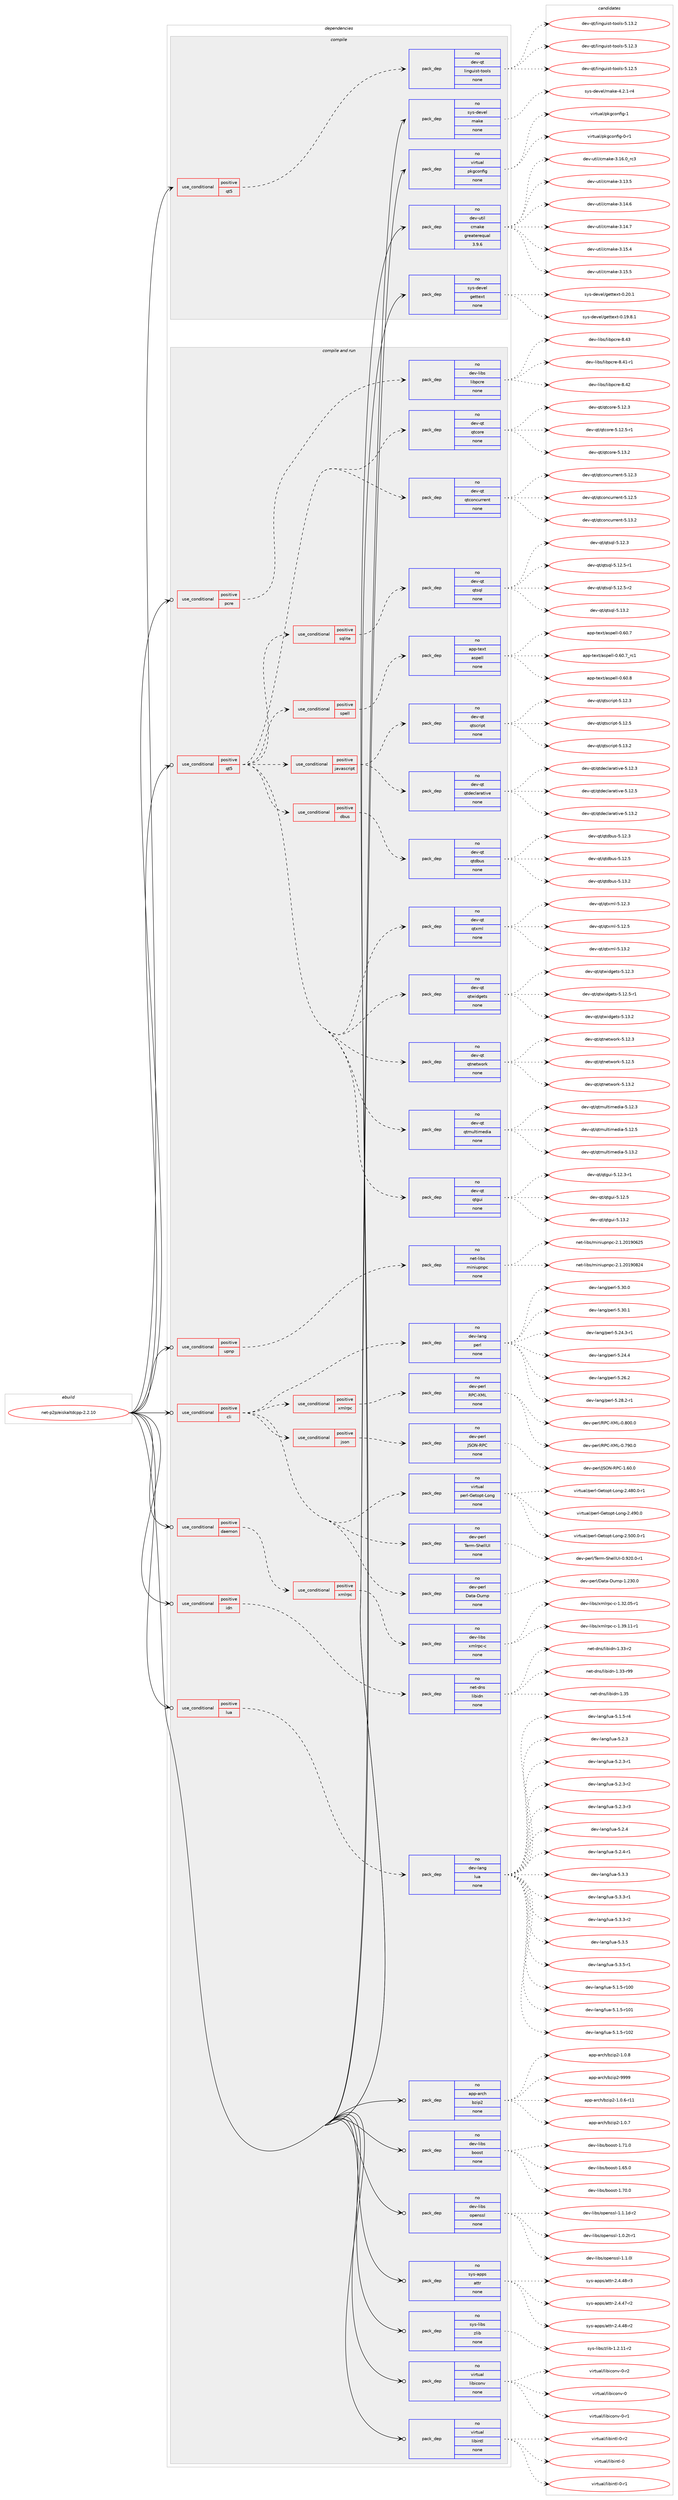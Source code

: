 digraph prolog {

# *************
# Graph options
# *************

newrank=true;
concentrate=true;
compound=true;
graph [rankdir=LR,fontname=Helvetica,fontsize=10,ranksep=1.5];#, ranksep=2.5, nodesep=0.2];
edge  [arrowhead=vee];
node  [fontname=Helvetica,fontsize=10];

# **********
# The ebuild
# **********

subgraph cluster_leftcol {
color=gray;
rank=same;
label=<<i>ebuild</i>>;
id [label="net-p2p/eiskaltdcpp-2.2.10", color=red, width=4, href="../net-p2p/eiskaltdcpp-2.2.10.svg"];
}

# ****************
# The dependencies
# ****************

subgraph cluster_midcol {
color=gray;
label=<<i>dependencies</i>>;
subgraph cluster_compile {
fillcolor="#eeeeee";
style=filled;
label=<<i>compile</i>>;
subgraph cond204737 {
dependency839970 [label=<<TABLE BORDER="0" CELLBORDER="1" CELLSPACING="0" CELLPADDING="4"><TR><TD ROWSPAN="3" CELLPADDING="10">use_conditional</TD></TR><TR><TD>positive</TD></TR><TR><TD>qt5</TD></TR></TABLE>>, shape=none, color=red];
subgraph pack620411 {
dependency839971 [label=<<TABLE BORDER="0" CELLBORDER="1" CELLSPACING="0" CELLPADDING="4" WIDTH="220"><TR><TD ROWSPAN="6" CELLPADDING="30">pack_dep</TD></TR><TR><TD WIDTH="110">no</TD></TR><TR><TD>dev-qt</TD></TR><TR><TD>linguist-tools</TD></TR><TR><TD>none</TD></TR><TR><TD></TD></TR></TABLE>>, shape=none, color=blue];
}
dependency839970:e -> dependency839971:w [weight=20,style="dashed",arrowhead="vee"];
}
id:e -> dependency839970:w [weight=20,style="solid",arrowhead="vee"];
subgraph pack620412 {
dependency839972 [label=<<TABLE BORDER="0" CELLBORDER="1" CELLSPACING="0" CELLPADDING="4" WIDTH="220"><TR><TD ROWSPAN="6" CELLPADDING="30">pack_dep</TD></TR><TR><TD WIDTH="110">no</TD></TR><TR><TD>dev-util</TD></TR><TR><TD>cmake</TD></TR><TR><TD>greaterequal</TD></TR><TR><TD>3.9.6</TD></TR></TABLE>>, shape=none, color=blue];
}
id:e -> dependency839972:w [weight=20,style="solid",arrowhead="vee"];
subgraph pack620413 {
dependency839973 [label=<<TABLE BORDER="0" CELLBORDER="1" CELLSPACING="0" CELLPADDING="4" WIDTH="220"><TR><TD ROWSPAN="6" CELLPADDING="30">pack_dep</TD></TR><TR><TD WIDTH="110">no</TD></TR><TR><TD>sys-devel</TD></TR><TR><TD>gettext</TD></TR><TR><TD>none</TD></TR><TR><TD></TD></TR></TABLE>>, shape=none, color=blue];
}
id:e -> dependency839973:w [weight=20,style="solid",arrowhead="vee"];
subgraph pack620414 {
dependency839974 [label=<<TABLE BORDER="0" CELLBORDER="1" CELLSPACING="0" CELLPADDING="4" WIDTH="220"><TR><TD ROWSPAN="6" CELLPADDING="30">pack_dep</TD></TR><TR><TD WIDTH="110">no</TD></TR><TR><TD>sys-devel</TD></TR><TR><TD>make</TD></TR><TR><TD>none</TD></TR><TR><TD></TD></TR></TABLE>>, shape=none, color=blue];
}
id:e -> dependency839974:w [weight=20,style="solid",arrowhead="vee"];
subgraph pack620415 {
dependency839975 [label=<<TABLE BORDER="0" CELLBORDER="1" CELLSPACING="0" CELLPADDING="4" WIDTH="220"><TR><TD ROWSPAN="6" CELLPADDING="30">pack_dep</TD></TR><TR><TD WIDTH="110">no</TD></TR><TR><TD>virtual</TD></TR><TR><TD>pkgconfig</TD></TR><TR><TD>none</TD></TR><TR><TD></TD></TR></TABLE>>, shape=none, color=blue];
}
id:e -> dependency839975:w [weight=20,style="solid",arrowhead="vee"];
}
subgraph cluster_compileandrun {
fillcolor="#eeeeee";
style=filled;
label=<<i>compile and run</i>>;
subgraph cond204738 {
dependency839976 [label=<<TABLE BORDER="0" CELLBORDER="1" CELLSPACING="0" CELLPADDING="4"><TR><TD ROWSPAN="3" CELLPADDING="10">use_conditional</TD></TR><TR><TD>positive</TD></TR><TR><TD>cli</TD></TR></TABLE>>, shape=none, color=red];
subgraph pack620416 {
dependency839977 [label=<<TABLE BORDER="0" CELLBORDER="1" CELLSPACING="0" CELLPADDING="4" WIDTH="220"><TR><TD ROWSPAN="6" CELLPADDING="30">pack_dep</TD></TR><TR><TD WIDTH="110">no</TD></TR><TR><TD>dev-lang</TD></TR><TR><TD>perl</TD></TR><TR><TD>none</TD></TR><TR><TD></TD></TR></TABLE>>, shape=none, color=blue];
}
dependency839976:e -> dependency839977:w [weight=20,style="dashed",arrowhead="vee"];
subgraph pack620417 {
dependency839978 [label=<<TABLE BORDER="0" CELLBORDER="1" CELLSPACING="0" CELLPADDING="4" WIDTH="220"><TR><TD ROWSPAN="6" CELLPADDING="30">pack_dep</TD></TR><TR><TD WIDTH="110">no</TD></TR><TR><TD>dev-perl</TD></TR><TR><TD>Data-Dump</TD></TR><TR><TD>none</TD></TR><TR><TD></TD></TR></TABLE>>, shape=none, color=blue];
}
dependency839976:e -> dependency839978:w [weight=20,style="dashed",arrowhead="vee"];
subgraph pack620418 {
dependency839979 [label=<<TABLE BORDER="0" CELLBORDER="1" CELLSPACING="0" CELLPADDING="4" WIDTH="220"><TR><TD ROWSPAN="6" CELLPADDING="30">pack_dep</TD></TR><TR><TD WIDTH="110">no</TD></TR><TR><TD>dev-perl</TD></TR><TR><TD>Term-ShellUI</TD></TR><TR><TD>none</TD></TR><TR><TD></TD></TR></TABLE>>, shape=none, color=blue];
}
dependency839976:e -> dependency839979:w [weight=20,style="dashed",arrowhead="vee"];
subgraph pack620419 {
dependency839980 [label=<<TABLE BORDER="0" CELLBORDER="1" CELLSPACING="0" CELLPADDING="4" WIDTH="220"><TR><TD ROWSPAN="6" CELLPADDING="30">pack_dep</TD></TR><TR><TD WIDTH="110">no</TD></TR><TR><TD>virtual</TD></TR><TR><TD>perl-Getopt-Long</TD></TR><TR><TD>none</TD></TR><TR><TD></TD></TR></TABLE>>, shape=none, color=blue];
}
dependency839976:e -> dependency839980:w [weight=20,style="dashed",arrowhead="vee"];
subgraph cond204739 {
dependency839981 [label=<<TABLE BORDER="0" CELLBORDER="1" CELLSPACING="0" CELLPADDING="4"><TR><TD ROWSPAN="3" CELLPADDING="10">use_conditional</TD></TR><TR><TD>positive</TD></TR><TR><TD>json</TD></TR></TABLE>>, shape=none, color=red];
subgraph pack620420 {
dependency839982 [label=<<TABLE BORDER="0" CELLBORDER="1" CELLSPACING="0" CELLPADDING="4" WIDTH="220"><TR><TD ROWSPAN="6" CELLPADDING="30">pack_dep</TD></TR><TR><TD WIDTH="110">no</TD></TR><TR><TD>dev-perl</TD></TR><TR><TD>JSON-RPC</TD></TR><TR><TD>none</TD></TR><TR><TD></TD></TR></TABLE>>, shape=none, color=blue];
}
dependency839981:e -> dependency839982:w [weight=20,style="dashed",arrowhead="vee"];
}
dependency839976:e -> dependency839981:w [weight=20,style="dashed",arrowhead="vee"];
subgraph cond204740 {
dependency839983 [label=<<TABLE BORDER="0" CELLBORDER="1" CELLSPACING="0" CELLPADDING="4"><TR><TD ROWSPAN="3" CELLPADDING="10">use_conditional</TD></TR><TR><TD>positive</TD></TR><TR><TD>xmlrpc</TD></TR></TABLE>>, shape=none, color=red];
subgraph pack620421 {
dependency839984 [label=<<TABLE BORDER="0" CELLBORDER="1" CELLSPACING="0" CELLPADDING="4" WIDTH="220"><TR><TD ROWSPAN="6" CELLPADDING="30">pack_dep</TD></TR><TR><TD WIDTH="110">no</TD></TR><TR><TD>dev-perl</TD></TR><TR><TD>RPC-XML</TD></TR><TR><TD>none</TD></TR><TR><TD></TD></TR></TABLE>>, shape=none, color=blue];
}
dependency839983:e -> dependency839984:w [weight=20,style="dashed",arrowhead="vee"];
}
dependency839976:e -> dependency839983:w [weight=20,style="dashed",arrowhead="vee"];
}
id:e -> dependency839976:w [weight=20,style="solid",arrowhead="odotvee"];
subgraph cond204741 {
dependency839985 [label=<<TABLE BORDER="0" CELLBORDER="1" CELLSPACING="0" CELLPADDING="4"><TR><TD ROWSPAN="3" CELLPADDING="10">use_conditional</TD></TR><TR><TD>positive</TD></TR><TR><TD>daemon</TD></TR></TABLE>>, shape=none, color=red];
subgraph cond204742 {
dependency839986 [label=<<TABLE BORDER="0" CELLBORDER="1" CELLSPACING="0" CELLPADDING="4"><TR><TD ROWSPAN="3" CELLPADDING="10">use_conditional</TD></TR><TR><TD>positive</TD></TR><TR><TD>xmlrpc</TD></TR></TABLE>>, shape=none, color=red];
subgraph pack620422 {
dependency839987 [label=<<TABLE BORDER="0" CELLBORDER="1" CELLSPACING="0" CELLPADDING="4" WIDTH="220"><TR><TD ROWSPAN="6" CELLPADDING="30">pack_dep</TD></TR><TR><TD WIDTH="110">no</TD></TR><TR><TD>dev-libs</TD></TR><TR><TD>xmlrpc-c</TD></TR><TR><TD>none</TD></TR><TR><TD></TD></TR></TABLE>>, shape=none, color=blue];
}
dependency839986:e -> dependency839987:w [weight=20,style="dashed",arrowhead="vee"];
}
dependency839985:e -> dependency839986:w [weight=20,style="dashed",arrowhead="vee"];
}
id:e -> dependency839985:w [weight=20,style="solid",arrowhead="odotvee"];
subgraph cond204743 {
dependency839988 [label=<<TABLE BORDER="0" CELLBORDER="1" CELLSPACING="0" CELLPADDING="4"><TR><TD ROWSPAN="3" CELLPADDING="10">use_conditional</TD></TR><TR><TD>positive</TD></TR><TR><TD>idn</TD></TR></TABLE>>, shape=none, color=red];
subgraph pack620423 {
dependency839989 [label=<<TABLE BORDER="0" CELLBORDER="1" CELLSPACING="0" CELLPADDING="4" WIDTH="220"><TR><TD ROWSPAN="6" CELLPADDING="30">pack_dep</TD></TR><TR><TD WIDTH="110">no</TD></TR><TR><TD>net-dns</TD></TR><TR><TD>libidn</TD></TR><TR><TD>none</TD></TR><TR><TD></TD></TR></TABLE>>, shape=none, color=blue];
}
dependency839988:e -> dependency839989:w [weight=20,style="dashed",arrowhead="vee"];
}
id:e -> dependency839988:w [weight=20,style="solid",arrowhead="odotvee"];
subgraph cond204744 {
dependency839990 [label=<<TABLE BORDER="0" CELLBORDER="1" CELLSPACING="0" CELLPADDING="4"><TR><TD ROWSPAN="3" CELLPADDING="10">use_conditional</TD></TR><TR><TD>positive</TD></TR><TR><TD>lua</TD></TR></TABLE>>, shape=none, color=red];
subgraph pack620424 {
dependency839991 [label=<<TABLE BORDER="0" CELLBORDER="1" CELLSPACING="0" CELLPADDING="4" WIDTH="220"><TR><TD ROWSPAN="6" CELLPADDING="30">pack_dep</TD></TR><TR><TD WIDTH="110">no</TD></TR><TR><TD>dev-lang</TD></TR><TR><TD>lua</TD></TR><TR><TD>none</TD></TR><TR><TD></TD></TR></TABLE>>, shape=none, color=blue];
}
dependency839990:e -> dependency839991:w [weight=20,style="dashed",arrowhead="vee"];
}
id:e -> dependency839990:w [weight=20,style="solid",arrowhead="odotvee"];
subgraph cond204745 {
dependency839992 [label=<<TABLE BORDER="0" CELLBORDER="1" CELLSPACING="0" CELLPADDING="4"><TR><TD ROWSPAN="3" CELLPADDING="10">use_conditional</TD></TR><TR><TD>positive</TD></TR><TR><TD>pcre</TD></TR></TABLE>>, shape=none, color=red];
subgraph pack620425 {
dependency839993 [label=<<TABLE BORDER="0" CELLBORDER="1" CELLSPACING="0" CELLPADDING="4" WIDTH="220"><TR><TD ROWSPAN="6" CELLPADDING="30">pack_dep</TD></TR><TR><TD WIDTH="110">no</TD></TR><TR><TD>dev-libs</TD></TR><TR><TD>libpcre</TD></TR><TR><TD>none</TD></TR><TR><TD></TD></TR></TABLE>>, shape=none, color=blue];
}
dependency839992:e -> dependency839993:w [weight=20,style="dashed",arrowhead="vee"];
}
id:e -> dependency839992:w [weight=20,style="solid",arrowhead="odotvee"];
subgraph cond204746 {
dependency839994 [label=<<TABLE BORDER="0" CELLBORDER="1" CELLSPACING="0" CELLPADDING="4"><TR><TD ROWSPAN="3" CELLPADDING="10">use_conditional</TD></TR><TR><TD>positive</TD></TR><TR><TD>qt5</TD></TR></TABLE>>, shape=none, color=red];
subgraph pack620426 {
dependency839995 [label=<<TABLE BORDER="0" CELLBORDER="1" CELLSPACING="0" CELLPADDING="4" WIDTH="220"><TR><TD ROWSPAN="6" CELLPADDING="30">pack_dep</TD></TR><TR><TD WIDTH="110">no</TD></TR><TR><TD>dev-qt</TD></TR><TR><TD>qtconcurrent</TD></TR><TR><TD>none</TD></TR><TR><TD></TD></TR></TABLE>>, shape=none, color=blue];
}
dependency839994:e -> dependency839995:w [weight=20,style="dashed",arrowhead="vee"];
subgraph pack620427 {
dependency839996 [label=<<TABLE BORDER="0" CELLBORDER="1" CELLSPACING="0" CELLPADDING="4" WIDTH="220"><TR><TD ROWSPAN="6" CELLPADDING="30">pack_dep</TD></TR><TR><TD WIDTH="110">no</TD></TR><TR><TD>dev-qt</TD></TR><TR><TD>qtcore</TD></TR><TR><TD>none</TD></TR><TR><TD></TD></TR></TABLE>>, shape=none, color=blue];
}
dependency839994:e -> dependency839996:w [weight=20,style="dashed",arrowhead="vee"];
subgraph pack620428 {
dependency839997 [label=<<TABLE BORDER="0" CELLBORDER="1" CELLSPACING="0" CELLPADDING="4" WIDTH="220"><TR><TD ROWSPAN="6" CELLPADDING="30">pack_dep</TD></TR><TR><TD WIDTH="110">no</TD></TR><TR><TD>dev-qt</TD></TR><TR><TD>qtgui</TD></TR><TR><TD>none</TD></TR><TR><TD></TD></TR></TABLE>>, shape=none, color=blue];
}
dependency839994:e -> dependency839997:w [weight=20,style="dashed",arrowhead="vee"];
subgraph pack620429 {
dependency839998 [label=<<TABLE BORDER="0" CELLBORDER="1" CELLSPACING="0" CELLPADDING="4" WIDTH="220"><TR><TD ROWSPAN="6" CELLPADDING="30">pack_dep</TD></TR><TR><TD WIDTH="110">no</TD></TR><TR><TD>dev-qt</TD></TR><TR><TD>qtmultimedia</TD></TR><TR><TD>none</TD></TR><TR><TD></TD></TR></TABLE>>, shape=none, color=blue];
}
dependency839994:e -> dependency839998:w [weight=20,style="dashed",arrowhead="vee"];
subgraph pack620430 {
dependency839999 [label=<<TABLE BORDER="0" CELLBORDER="1" CELLSPACING="0" CELLPADDING="4" WIDTH="220"><TR><TD ROWSPAN="6" CELLPADDING="30">pack_dep</TD></TR><TR><TD WIDTH="110">no</TD></TR><TR><TD>dev-qt</TD></TR><TR><TD>qtnetwork</TD></TR><TR><TD>none</TD></TR><TR><TD></TD></TR></TABLE>>, shape=none, color=blue];
}
dependency839994:e -> dependency839999:w [weight=20,style="dashed",arrowhead="vee"];
subgraph pack620431 {
dependency840000 [label=<<TABLE BORDER="0" CELLBORDER="1" CELLSPACING="0" CELLPADDING="4" WIDTH="220"><TR><TD ROWSPAN="6" CELLPADDING="30">pack_dep</TD></TR><TR><TD WIDTH="110">no</TD></TR><TR><TD>dev-qt</TD></TR><TR><TD>qtwidgets</TD></TR><TR><TD>none</TD></TR><TR><TD></TD></TR></TABLE>>, shape=none, color=blue];
}
dependency839994:e -> dependency840000:w [weight=20,style="dashed",arrowhead="vee"];
subgraph pack620432 {
dependency840001 [label=<<TABLE BORDER="0" CELLBORDER="1" CELLSPACING="0" CELLPADDING="4" WIDTH="220"><TR><TD ROWSPAN="6" CELLPADDING="30">pack_dep</TD></TR><TR><TD WIDTH="110">no</TD></TR><TR><TD>dev-qt</TD></TR><TR><TD>qtxml</TD></TR><TR><TD>none</TD></TR><TR><TD></TD></TR></TABLE>>, shape=none, color=blue];
}
dependency839994:e -> dependency840001:w [weight=20,style="dashed",arrowhead="vee"];
subgraph cond204747 {
dependency840002 [label=<<TABLE BORDER="0" CELLBORDER="1" CELLSPACING="0" CELLPADDING="4"><TR><TD ROWSPAN="3" CELLPADDING="10">use_conditional</TD></TR><TR><TD>positive</TD></TR><TR><TD>dbus</TD></TR></TABLE>>, shape=none, color=red];
subgraph pack620433 {
dependency840003 [label=<<TABLE BORDER="0" CELLBORDER="1" CELLSPACING="0" CELLPADDING="4" WIDTH="220"><TR><TD ROWSPAN="6" CELLPADDING="30">pack_dep</TD></TR><TR><TD WIDTH="110">no</TD></TR><TR><TD>dev-qt</TD></TR><TR><TD>qtdbus</TD></TR><TR><TD>none</TD></TR><TR><TD></TD></TR></TABLE>>, shape=none, color=blue];
}
dependency840002:e -> dependency840003:w [weight=20,style="dashed",arrowhead="vee"];
}
dependency839994:e -> dependency840002:w [weight=20,style="dashed",arrowhead="vee"];
subgraph cond204748 {
dependency840004 [label=<<TABLE BORDER="0" CELLBORDER="1" CELLSPACING="0" CELLPADDING="4"><TR><TD ROWSPAN="3" CELLPADDING="10">use_conditional</TD></TR><TR><TD>positive</TD></TR><TR><TD>javascript</TD></TR></TABLE>>, shape=none, color=red];
subgraph pack620434 {
dependency840005 [label=<<TABLE BORDER="0" CELLBORDER="1" CELLSPACING="0" CELLPADDING="4" WIDTH="220"><TR><TD ROWSPAN="6" CELLPADDING="30">pack_dep</TD></TR><TR><TD WIDTH="110">no</TD></TR><TR><TD>dev-qt</TD></TR><TR><TD>qtdeclarative</TD></TR><TR><TD>none</TD></TR><TR><TD></TD></TR></TABLE>>, shape=none, color=blue];
}
dependency840004:e -> dependency840005:w [weight=20,style="dashed",arrowhead="vee"];
subgraph pack620435 {
dependency840006 [label=<<TABLE BORDER="0" CELLBORDER="1" CELLSPACING="0" CELLPADDING="4" WIDTH="220"><TR><TD ROWSPAN="6" CELLPADDING="30">pack_dep</TD></TR><TR><TD WIDTH="110">no</TD></TR><TR><TD>dev-qt</TD></TR><TR><TD>qtscript</TD></TR><TR><TD>none</TD></TR><TR><TD></TD></TR></TABLE>>, shape=none, color=blue];
}
dependency840004:e -> dependency840006:w [weight=20,style="dashed",arrowhead="vee"];
}
dependency839994:e -> dependency840004:w [weight=20,style="dashed",arrowhead="vee"];
subgraph cond204749 {
dependency840007 [label=<<TABLE BORDER="0" CELLBORDER="1" CELLSPACING="0" CELLPADDING="4"><TR><TD ROWSPAN="3" CELLPADDING="10">use_conditional</TD></TR><TR><TD>positive</TD></TR><TR><TD>spell</TD></TR></TABLE>>, shape=none, color=red];
subgraph pack620436 {
dependency840008 [label=<<TABLE BORDER="0" CELLBORDER="1" CELLSPACING="0" CELLPADDING="4" WIDTH="220"><TR><TD ROWSPAN="6" CELLPADDING="30">pack_dep</TD></TR><TR><TD WIDTH="110">no</TD></TR><TR><TD>app-text</TD></TR><TR><TD>aspell</TD></TR><TR><TD>none</TD></TR><TR><TD></TD></TR></TABLE>>, shape=none, color=blue];
}
dependency840007:e -> dependency840008:w [weight=20,style="dashed",arrowhead="vee"];
}
dependency839994:e -> dependency840007:w [weight=20,style="dashed",arrowhead="vee"];
subgraph cond204750 {
dependency840009 [label=<<TABLE BORDER="0" CELLBORDER="1" CELLSPACING="0" CELLPADDING="4"><TR><TD ROWSPAN="3" CELLPADDING="10">use_conditional</TD></TR><TR><TD>positive</TD></TR><TR><TD>sqlite</TD></TR></TABLE>>, shape=none, color=red];
subgraph pack620437 {
dependency840010 [label=<<TABLE BORDER="0" CELLBORDER="1" CELLSPACING="0" CELLPADDING="4" WIDTH="220"><TR><TD ROWSPAN="6" CELLPADDING="30">pack_dep</TD></TR><TR><TD WIDTH="110">no</TD></TR><TR><TD>dev-qt</TD></TR><TR><TD>qtsql</TD></TR><TR><TD>none</TD></TR><TR><TD></TD></TR></TABLE>>, shape=none, color=blue];
}
dependency840009:e -> dependency840010:w [weight=20,style="dashed",arrowhead="vee"];
}
dependency839994:e -> dependency840009:w [weight=20,style="dashed",arrowhead="vee"];
}
id:e -> dependency839994:w [weight=20,style="solid",arrowhead="odotvee"];
subgraph cond204751 {
dependency840011 [label=<<TABLE BORDER="0" CELLBORDER="1" CELLSPACING="0" CELLPADDING="4"><TR><TD ROWSPAN="3" CELLPADDING="10">use_conditional</TD></TR><TR><TD>positive</TD></TR><TR><TD>upnp</TD></TR></TABLE>>, shape=none, color=red];
subgraph pack620438 {
dependency840012 [label=<<TABLE BORDER="0" CELLBORDER="1" CELLSPACING="0" CELLPADDING="4" WIDTH="220"><TR><TD ROWSPAN="6" CELLPADDING="30">pack_dep</TD></TR><TR><TD WIDTH="110">no</TD></TR><TR><TD>net-libs</TD></TR><TR><TD>miniupnpc</TD></TR><TR><TD>none</TD></TR><TR><TD></TD></TR></TABLE>>, shape=none, color=blue];
}
dependency840011:e -> dependency840012:w [weight=20,style="dashed",arrowhead="vee"];
}
id:e -> dependency840011:w [weight=20,style="solid",arrowhead="odotvee"];
subgraph pack620439 {
dependency840013 [label=<<TABLE BORDER="0" CELLBORDER="1" CELLSPACING="0" CELLPADDING="4" WIDTH="220"><TR><TD ROWSPAN="6" CELLPADDING="30">pack_dep</TD></TR><TR><TD WIDTH="110">no</TD></TR><TR><TD>app-arch</TD></TR><TR><TD>bzip2</TD></TR><TR><TD>none</TD></TR><TR><TD></TD></TR></TABLE>>, shape=none, color=blue];
}
id:e -> dependency840013:w [weight=20,style="solid",arrowhead="odotvee"];
subgraph pack620440 {
dependency840014 [label=<<TABLE BORDER="0" CELLBORDER="1" CELLSPACING="0" CELLPADDING="4" WIDTH="220"><TR><TD ROWSPAN="6" CELLPADDING="30">pack_dep</TD></TR><TR><TD WIDTH="110">no</TD></TR><TR><TD>dev-libs</TD></TR><TR><TD>boost</TD></TR><TR><TD>none</TD></TR><TR><TD></TD></TR></TABLE>>, shape=none, color=blue];
}
id:e -> dependency840014:w [weight=20,style="solid",arrowhead="odotvee"];
subgraph pack620441 {
dependency840015 [label=<<TABLE BORDER="0" CELLBORDER="1" CELLSPACING="0" CELLPADDING="4" WIDTH="220"><TR><TD ROWSPAN="6" CELLPADDING="30">pack_dep</TD></TR><TR><TD WIDTH="110">no</TD></TR><TR><TD>dev-libs</TD></TR><TR><TD>openssl</TD></TR><TR><TD>none</TD></TR><TR><TD></TD></TR></TABLE>>, shape=none, color=blue];
}
id:e -> dependency840015:w [weight=20,style="solid",arrowhead="odotvee"];
subgraph pack620442 {
dependency840016 [label=<<TABLE BORDER="0" CELLBORDER="1" CELLSPACING="0" CELLPADDING="4" WIDTH="220"><TR><TD ROWSPAN="6" CELLPADDING="30">pack_dep</TD></TR><TR><TD WIDTH="110">no</TD></TR><TR><TD>sys-apps</TD></TR><TR><TD>attr</TD></TR><TR><TD>none</TD></TR><TR><TD></TD></TR></TABLE>>, shape=none, color=blue];
}
id:e -> dependency840016:w [weight=20,style="solid",arrowhead="odotvee"];
subgraph pack620443 {
dependency840017 [label=<<TABLE BORDER="0" CELLBORDER="1" CELLSPACING="0" CELLPADDING="4" WIDTH="220"><TR><TD ROWSPAN="6" CELLPADDING="30">pack_dep</TD></TR><TR><TD WIDTH="110">no</TD></TR><TR><TD>sys-libs</TD></TR><TR><TD>zlib</TD></TR><TR><TD>none</TD></TR><TR><TD></TD></TR></TABLE>>, shape=none, color=blue];
}
id:e -> dependency840017:w [weight=20,style="solid",arrowhead="odotvee"];
subgraph pack620444 {
dependency840018 [label=<<TABLE BORDER="0" CELLBORDER="1" CELLSPACING="0" CELLPADDING="4" WIDTH="220"><TR><TD ROWSPAN="6" CELLPADDING="30">pack_dep</TD></TR><TR><TD WIDTH="110">no</TD></TR><TR><TD>virtual</TD></TR><TR><TD>libiconv</TD></TR><TR><TD>none</TD></TR><TR><TD></TD></TR></TABLE>>, shape=none, color=blue];
}
id:e -> dependency840018:w [weight=20,style="solid",arrowhead="odotvee"];
subgraph pack620445 {
dependency840019 [label=<<TABLE BORDER="0" CELLBORDER="1" CELLSPACING="0" CELLPADDING="4" WIDTH="220"><TR><TD ROWSPAN="6" CELLPADDING="30">pack_dep</TD></TR><TR><TD WIDTH="110">no</TD></TR><TR><TD>virtual</TD></TR><TR><TD>libintl</TD></TR><TR><TD>none</TD></TR><TR><TD></TD></TR></TABLE>>, shape=none, color=blue];
}
id:e -> dependency840019:w [weight=20,style="solid",arrowhead="odotvee"];
}
subgraph cluster_run {
fillcolor="#eeeeee";
style=filled;
label=<<i>run</i>>;
}
}

# **************
# The candidates
# **************

subgraph cluster_choices {
rank=same;
color=gray;
label=<<i>candidates</i>>;

subgraph choice620411 {
color=black;
nodesep=1;
choice10010111845113116471081051101031171051151164511611111110811545534649504651 [label="dev-qt/linguist-tools-5.12.3", color=red, width=4,href="../dev-qt/linguist-tools-5.12.3.svg"];
choice10010111845113116471081051101031171051151164511611111110811545534649504653 [label="dev-qt/linguist-tools-5.12.5", color=red, width=4,href="../dev-qt/linguist-tools-5.12.5.svg"];
choice10010111845113116471081051101031171051151164511611111110811545534649514650 [label="dev-qt/linguist-tools-5.13.2", color=red, width=4,href="../dev-qt/linguist-tools-5.13.2.svg"];
dependency839971:e -> choice10010111845113116471081051101031171051151164511611111110811545534649504651:w [style=dotted,weight="100"];
dependency839971:e -> choice10010111845113116471081051101031171051151164511611111110811545534649504653:w [style=dotted,weight="100"];
dependency839971:e -> choice10010111845113116471081051101031171051151164511611111110811545534649514650:w [style=dotted,weight="100"];
}
subgraph choice620412 {
color=black;
nodesep=1;
choice1001011184511711610510847991099710710145514649514653 [label="dev-util/cmake-3.13.5", color=red, width=4,href="../dev-util/cmake-3.13.5.svg"];
choice1001011184511711610510847991099710710145514649524654 [label="dev-util/cmake-3.14.6", color=red, width=4,href="../dev-util/cmake-3.14.6.svg"];
choice1001011184511711610510847991099710710145514649524655 [label="dev-util/cmake-3.14.7", color=red, width=4,href="../dev-util/cmake-3.14.7.svg"];
choice1001011184511711610510847991099710710145514649534652 [label="dev-util/cmake-3.15.4", color=red, width=4,href="../dev-util/cmake-3.15.4.svg"];
choice1001011184511711610510847991099710710145514649534653 [label="dev-util/cmake-3.15.5", color=red, width=4,href="../dev-util/cmake-3.15.5.svg"];
choice1001011184511711610510847991099710710145514649544648951149951 [label="dev-util/cmake-3.16.0_rc3", color=red, width=4,href="../dev-util/cmake-3.16.0_rc3.svg"];
dependency839972:e -> choice1001011184511711610510847991099710710145514649514653:w [style=dotted,weight="100"];
dependency839972:e -> choice1001011184511711610510847991099710710145514649524654:w [style=dotted,weight="100"];
dependency839972:e -> choice1001011184511711610510847991099710710145514649524655:w [style=dotted,weight="100"];
dependency839972:e -> choice1001011184511711610510847991099710710145514649534652:w [style=dotted,weight="100"];
dependency839972:e -> choice1001011184511711610510847991099710710145514649534653:w [style=dotted,weight="100"];
dependency839972:e -> choice1001011184511711610510847991099710710145514649544648951149951:w [style=dotted,weight="100"];
}
subgraph choice620413 {
color=black;
nodesep=1;
choice1151211154510010111810110847103101116116101120116454846495746564649 [label="sys-devel/gettext-0.19.8.1", color=red, width=4,href="../sys-devel/gettext-0.19.8.1.svg"];
choice115121115451001011181011084710310111611610112011645484650484649 [label="sys-devel/gettext-0.20.1", color=red, width=4,href="../sys-devel/gettext-0.20.1.svg"];
dependency839973:e -> choice1151211154510010111810110847103101116116101120116454846495746564649:w [style=dotted,weight="100"];
dependency839973:e -> choice115121115451001011181011084710310111611610112011645484650484649:w [style=dotted,weight="100"];
}
subgraph choice620414 {
color=black;
nodesep=1;
choice1151211154510010111810110847109971071014552465046494511452 [label="sys-devel/make-4.2.1-r4", color=red, width=4,href="../sys-devel/make-4.2.1-r4.svg"];
dependency839974:e -> choice1151211154510010111810110847109971071014552465046494511452:w [style=dotted,weight="100"];
}
subgraph choice620415 {
color=black;
nodesep=1;
choice11810511411611797108471121071039911111010210510345484511449 [label="virtual/pkgconfig-0-r1", color=red, width=4,href="../virtual/pkgconfig-0-r1.svg"];
choice1181051141161179710847112107103991111101021051034549 [label="virtual/pkgconfig-1", color=red, width=4,href="../virtual/pkgconfig-1.svg"];
dependency839975:e -> choice11810511411611797108471121071039911111010210510345484511449:w [style=dotted,weight="100"];
dependency839975:e -> choice1181051141161179710847112107103991111101021051034549:w [style=dotted,weight="100"];
}
subgraph choice620416 {
color=black;
nodesep=1;
choice100101118451089711010347112101114108455346505246514511449 [label="dev-lang/perl-5.24.3-r1", color=red, width=4,href="../dev-lang/perl-5.24.3-r1.svg"];
choice10010111845108971101034711210111410845534650524652 [label="dev-lang/perl-5.24.4", color=red, width=4,href="../dev-lang/perl-5.24.4.svg"];
choice10010111845108971101034711210111410845534650544650 [label="dev-lang/perl-5.26.2", color=red, width=4,href="../dev-lang/perl-5.26.2.svg"];
choice100101118451089711010347112101114108455346505646504511449 [label="dev-lang/perl-5.28.2-r1", color=red, width=4,href="../dev-lang/perl-5.28.2-r1.svg"];
choice10010111845108971101034711210111410845534651484648 [label="dev-lang/perl-5.30.0", color=red, width=4,href="../dev-lang/perl-5.30.0.svg"];
choice10010111845108971101034711210111410845534651484649 [label="dev-lang/perl-5.30.1", color=red, width=4,href="../dev-lang/perl-5.30.1.svg"];
dependency839977:e -> choice100101118451089711010347112101114108455346505246514511449:w [style=dotted,weight="100"];
dependency839977:e -> choice10010111845108971101034711210111410845534650524652:w [style=dotted,weight="100"];
dependency839977:e -> choice10010111845108971101034711210111410845534650544650:w [style=dotted,weight="100"];
dependency839977:e -> choice100101118451089711010347112101114108455346505646504511449:w [style=dotted,weight="100"];
dependency839977:e -> choice10010111845108971101034711210111410845534651484648:w [style=dotted,weight="100"];
dependency839977:e -> choice10010111845108971101034711210111410845534651484649:w [style=dotted,weight="100"];
}
subgraph choice620417 {
color=black;
nodesep=1;
choice100101118451121011141084768971169745681171091124549465051484648 [label="dev-perl/Data-Dump-1.230.0", color=red, width=4,href="../dev-perl/Data-Dump-1.230.0.svg"];
dependency839978:e -> choice100101118451121011141084768971169745681171091124549465051484648:w [style=dotted,weight="100"];
}
subgraph choice620418 {
color=black;
nodesep=1;
choice1001011184511210111410847841011141094583104101108108857345484657504846484511449 [label="dev-perl/Term-ShellUI-0.920.0-r1", color=red, width=4,href="../dev-perl/Term-ShellUI-0.920.0-r1.svg"];
dependency839979:e -> choice1001011184511210111410847841011141094583104101108108857345484657504846484511449:w [style=dotted,weight="100"];
}
subgraph choice620419 {
color=black;
nodesep=1;
choice11810511411611797108471121011141084571101116111112116457611111010345504652564846484511449 [label="virtual/perl-Getopt-Long-2.480.0-r1", color=red, width=4,href="../virtual/perl-Getopt-Long-2.480.0-r1.svg"];
choice1181051141161179710847112101114108457110111611111211645761111101034550465257484648 [label="virtual/perl-Getopt-Long-2.490.0", color=red, width=4,href="../virtual/perl-Getopt-Long-2.490.0.svg"];
choice11810511411611797108471121011141084571101116111112116457611111010345504653484846484511449 [label="virtual/perl-Getopt-Long-2.500.0-r1", color=red, width=4,href="../virtual/perl-Getopt-Long-2.500.0-r1.svg"];
dependency839980:e -> choice11810511411611797108471121011141084571101116111112116457611111010345504652564846484511449:w [style=dotted,weight="100"];
dependency839980:e -> choice1181051141161179710847112101114108457110111611111211645761111101034550465257484648:w [style=dotted,weight="100"];
dependency839980:e -> choice11810511411611797108471121011141084571101116111112116457611111010345504653484846484511449:w [style=dotted,weight="100"];
}
subgraph choice620420 {
color=black;
nodesep=1;
choice1001011184511210111410847748379784582806745494654484648 [label="dev-perl/JSON-RPC-1.60.0", color=red, width=4,href="../dev-perl/JSON-RPC-1.60.0.svg"];
dependency839982:e -> choice1001011184511210111410847748379784582806745494654484648:w [style=dotted,weight="100"];
}
subgraph choice620421 {
color=black;
nodesep=1;
choice1001011184511210111410847828067458877764548465557484648 [label="dev-perl/RPC-XML-0.790.0", color=red, width=4,href="../dev-perl/RPC-XML-0.790.0.svg"];
choice1001011184511210111410847828067458877764548465648484648 [label="dev-perl/RPC-XML-0.800.0", color=red, width=4,href="../dev-perl/RPC-XML-0.800.0.svg"];
dependency839984:e -> choice1001011184511210111410847828067458877764548465557484648:w [style=dotted,weight="100"];
dependency839984:e -> choice1001011184511210111410847828067458877764548465648484648:w [style=dotted,weight="100"];
}
subgraph choice620422 {
color=black;
nodesep=1;
choice10010111845108105981154712010910811411299459945494651504648534511449 [label="dev-libs/xmlrpc-c-1.32.05-r1", color=red, width=4,href="../dev-libs/xmlrpc-c-1.32.05-r1.svg"];
choice10010111845108105981154712010910811411299459945494651574649494511449 [label="dev-libs/xmlrpc-c-1.39.11-r1", color=red, width=4,href="../dev-libs/xmlrpc-c-1.39.11-r1.svg"];
dependency839987:e -> choice10010111845108105981154712010910811411299459945494651504648534511449:w [style=dotted,weight="100"];
dependency839987:e -> choice10010111845108105981154712010910811411299459945494651574649494511449:w [style=dotted,weight="100"];
}
subgraph choice620423 {
color=black;
nodesep=1;
choice11010111645100110115471081059810510011045494651514511450 [label="net-dns/libidn-1.33-r2", color=red, width=4,href="../net-dns/libidn-1.33-r2.svg"];
choice1101011164510011011547108105981051001104549465151451145757 [label="net-dns/libidn-1.33-r99", color=red, width=4,href="../net-dns/libidn-1.33-r99.svg"];
choice1101011164510011011547108105981051001104549465153 [label="net-dns/libidn-1.35", color=red, width=4,href="../net-dns/libidn-1.35.svg"];
dependency839989:e -> choice11010111645100110115471081059810510011045494651514511450:w [style=dotted,weight="100"];
dependency839989:e -> choice1101011164510011011547108105981051001104549465151451145757:w [style=dotted,weight="100"];
dependency839989:e -> choice1101011164510011011547108105981051001104549465153:w [style=dotted,weight="100"];
}
subgraph choice620424 {
color=black;
nodesep=1;
choice1001011184510897110103471081179745534649465345114494848 [label="dev-lang/lua-5.1.5-r100", color=red, width=4,href="../dev-lang/lua-5.1.5-r100.svg"];
choice1001011184510897110103471081179745534649465345114494849 [label="dev-lang/lua-5.1.5-r101", color=red, width=4,href="../dev-lang/lua-5.1.5-r101.svg"];
choice1001011184510897110103471081179745534649465345114494850 [label="dev-lang/lua-5.1.5-r102", color=red, width=4,href="../dev-lang/lua-5.1.5-r102.svg"];
choice100101118451089711010347108117974553464946534511452 [label="dev-lang/lua-5.1.5-r4", color=red, width=4,href="../dev-lang/lua-5.1.5-r4.svg"];
choice10010111845108971101034710811797455346504651 [label="dev-lang/lua-5.2.3", color=red, width=4,href="../dev-lang/lua-5.2.3.svg"];
choice100101118451089711010347108117974553465046514511449 [label="dev-lang/lua-5.2.3-r1", color=red, width=4,href="../dev-lang/lua-5.2.3-r1.svg"];
choice100101118451089711010347108117974553465046514511450 [label="dev-lang/lua-5.2.3-r2", color=red, width=4,href="../dev-lang/lua-5.2.3-r2.svg"];
choice100101118451089711010347108117974553465046514511451 [label="dev-lang/lua-5.2.3-r3", color=red, width=4,href="../dev-lang/lua-5.2.3-r3.svg"];
choice10010111845108971101034710811797455346504652 [label="dev-lang/lua-5.2.4", color=red, width=4,href="../dev-lang/lua-5.2.4.svg"];
choice100101118451089711010347108117974553465046524511449 [label="dev-lang/lua-5.2.4-r1", color=red, width=4,href="../dev-lang/lua-5.2.4-r1.svg"];
choice10010111845108971101034710811797455346514651 [label="dev-lang/lua-5.3.3", color=red, width=4,href="../dev-lang/lua-5.3.3.svg"];
choice100101118451089711010347108117974553465146514511449 [label="dev-lang/lua-5.3.3-r1", color=red, width=4,href="../dev-lang/lua-5.3.3-r1.svg"];
choice100101118451089711010347108117974553465146514511450 [label="dev-lang/lua-5.3.3-r2", color=red, width=4,href="../dev-lang/lua-5.3.3-r2.svg"];
choice10010111845108971101034710811797455346514653 [label="dev-lang/lua-5.3.5", color=red, width=4,href="../dev-lang/lua-5.3.5.svg"];
choice100101118451089711010347108117974553465146534511449 [label="dev-lang/lua-5.3.5-r1", color=red, width=4,href="../dev-lang/lua-5.3.5-r1.svg"];
dependency839991:e -> choice1001011184510897110103471081179745534649465345114494848:w [style=dotted,weight="100"];
dependency839991:e -> choice1001011184510897110103471081179745534649465345114494849:w [style=dotted,weight="100"];
dependency839991:e -> choice1001011184510897110103471081179745534649465345114494850:w [style=dotted,weight="100"];
dependency839991:e -> choice100101118451089711010347108117974553464946534511452:w [style=dotted,weight="100"];
dependency839991:e -> choice10010111845108971101034710811797455346504651:w [style=dotted,weight="100"];
dependency839991:e -> choice100101118451089711010347108117974553465046514511449:w [style=dotted,weight="100"];
dependency839991:e -> choice100101118451089711010347108117974553465046514511450:w [style=dotted,weight="100"];
dependency839991:e -> choice100101118451089711010347108117974553465046514511451:w [style=dotted,weight="100"];
dependency839991:e -> choice10010111845108971101034710811797455346504652:w [style=dotted,weight="100"];
dependency839991:e -> choice100101118451089711010347108117974553465046524511449:w [style=dotted,weight="100"];
dependency839991:e -> choice10010111845108971101034710811797455346514651:w [style=dotted,weight="100"];
dependency839991:e -> choice100101118451089711010347108117974553465146514511449:w [style=dotted,weight="100"];
dependency839991:e -> choice100101118451089711010347108117974553465146514511450:w [style=dotted,weight="100"];
dependency839991:e -> choice10010111845108971101034710811797455346514653:w [style=dotted,weight="100"];
dependency839991:e -> choice100101118451089711010347108117974553465146534511449:w [style=dotted,weight="100"];
}
subgraph choice620425 {
color=black;
nodesep=1;
choice100101118451081059811547108105981129911410145564652494511449 [label="dev-libs/libpcre-8.41-r1", color=red, width=4,href="../dev-libs/libpcre-8.41-r1.svg"];
choice10010111845108105981154710810598112991141014556465250 [label="dev-libs/libpcre-8.42", color=red, width=4,href="../dev-libs/libpcre-8.42.svg"];
choice10010111845108105981154710810598112991141014556465251 [label="dev-libs/libpcre-8.43", color=red, width=4,href="../dev-libs/libpcre-8.43.svg"];
dependency839993:e -> choice100101118451081059811547108105981129911410145564652494511449:w [style=dotted,weight="100"];
dependency839993:e -> choice10010111845108105981154710810598112991141014556465250:w [style=dotted,weight="100"];
dependency839993:e -> choice10010111845108105981154710810598112991141014556465251:w [style=dotted,weight="100"];
}
subgraph choice620426 {
color=black;
nodesep=1;
choice1001011184511311647113116991111109911711411410111011645534649504651 [label="dev-qt/qtconcurrent-5.12.3", color=red, width=4,href="../dev-qt/qtconcurrent-5.12.3.svg"];
choice1001011184511311647113116991111109911711411410111011645534649504653 [label="dev-qt/qtconcurrent-5.12.5", color=red, width=4,href="../dev-qt/qtconcurrent-5.12.5.svg"];
choice1001011184511311647113116991111109911711411410111011645534649514650 [label="dev-qt/qtconcurrent-5.13.2", color=red, width=4,href="../dev-qt/qtconcurrent-5.13.2.svg"];
dependency839995:e -> choice1001011184511311647113116991111109911711411410111011645534649504651:w [style=dotted,weight="100"];
dependency839995:e -> choice1001011184511311647113116991111109911711411410111011645534649504653:w [style=dotted,weight="100"];
dependency839995:e -> choice1001011184511311647113116991111109911711411410111011645534649514650:w [style=dotted,weight="100"];
}
subgraph choice620427 {
color=black;
nodesep=1;
choice10010111845113116471131169911111410145534649504651 [label="dev-qt/qtcore-5.12.3", color=red, width=4,href="../dev-qt/qtcore-5.12.3.svg"];
choice100101118451131164711311699111114101455346495046534511449 [label="dev-qt/qtcore-5.12.5-r1", color=red, width=4,href="../dev-qt/qtcore-5.12.5-r1.svg"];
choice10010111845113116471131169911111410145534649514650 [label="dev-qt/qtcore-5.13.2", color=red, width=4,href="../dev-qt/qtcore-5.13.2.svg"];
dependency839996:e -> choice10010111845113116471131169911111410145534649504651:w [style=dotted,weight="100"];
dependency839996:e -> choice100101118451131164711311699111114101455346495046534511449:w [style=dotted,weight="100"];
dependency839996:e -> choice10010111845113116471131169911111410145534649514650:w [style=dotted,weight="100"];
}
subgraph choice620428 {
color=black;
nodesep=1;
choice1001011184511311647113116103117105455346495046514511449 [label="dev-qt/qtgui-5.12.3-r1", color=red, width=4,href="../dev-qt/qtgui-5.12.3-r1.svg"];
choice100101118451131164711311610311710545534649504653 [label="dev-qt/qtgui-5.12.5", color=red, width=4,href="../dev-qt/qtgui-5.12.5.svg"];
choice100101118451131164711311610311710545534649514650 [label="dev-qt/qtgui-5.13.2", color=red, width=4,href="../dev-qt/qtgui-5.13.2.svg"];
dependency839997:e -> choice1001011184511311647113116103117105455346495046514511449:w [style=dotted,weight="100"];
dependency839997:e -> choice100101118451131164711311610311710545534649504653:w [style=dotted,weight="100"];
dependency839997:e -> choice100101118451131164711311610311710545534649514650:w [style=dotted,weight="100"];
}
subgraph choice620429 {
color=black;
nodesep=1;
choice10010111845113116471131161091171081161051091011001059745534649504651 [label="dev-qt/qtmultimedia-5.12.3", color=red, width=4,href="../dev-qt/qtmultimedia-5.12.3.svg"];
choice10010111845113116471131161091171081161051091011001059745534649504653 [label="dev-qt/qtmultimedia-5.12.5", color=red, width=4,href="../dev-qt/qtmultimedia-5.12.5.svg"];
choice10010111845113116471131161091171081161051091011001059745534649514650 [label="dev-qt/qtmultimedia-5.13.2", color=red, width=4,href="../dev-qt/qtmultimedia-5.13.2.svg"];
dependency839998:e -> choice10010111845113116471131161091171081161051091011001059745534649504651:w [style=dotted,weight="100"];
dependency839998:e -> choice10010111845113116471131161091171081161051091011001059745534649504653:w [style=dotted,weight="100"];
dependency839998:e -> choice10010111845113116471131161091171081161051091011001059745534649514650:w [style=dotted,weight="100"];
}
subgraph choice620430 {
color=black;
nodesep=1;
choice100101118451131164711311611010111611911111410745534649504651 [label="dev-qt/qtnetwork-5.12.3", color=red, width=4,href="../dev-qt/qtnetwork-5.12.3.svg"];
choice100101118451131164711311611010111611911111410745534649504653 [label="dev-qt/qtnetwork-5.12.5", color=red, width=4,href="../dev-qt/qtnetwork-5.12.5.svg"];
choice100101118451131164711311611010111611911111410745534649514650 [label="dev-qt/qtnetwork-5.13.2", color=red, width=4,href="../dev-qt/qtnetwork-5.13.2.svg"];
dependency839999:e -> choice100101118451131164711311611010111611911111410745534649504651:w [style=dotted,weight="100"];
dependency839999:e -> choice100101118451131164711311611010111611911111410745534649504653:w [style=dotted,weight="100"];
dependency839999:e -> choice100101118451131164711311611010111611911111410745534649514650:w [style=dotted,weight="100"];
}
subgraph choice620431 {
color=black;
nodesep=1;
choice100101118451131164711311611910510010310111611545534649504651 [label="dev-qt/qtwidgets-5.12.3", color=red, width=4,href="../dev-qt/qtwidgets-5.12.3.svg"];
choice1001011184511311647113116119105100103101116115455346495046534511449 [label="dev-qt/qtwidgets-5.12.5-r1", color=red, width=4,href="../dev-qt/qtwidgets-5.12.5-r1.svg"];
choice100101118451131164711311611910510010310111611545534649514650 [label="dev-qt/qtwidgets-5.13.2", color=red, width=4,href="../dev-qt/qtwidgets-5.13.2.svg"];
dependency840000:e -> choice100101118451131164711311611910510010310111611545534649504651:w [style=dotted,weight="100"];
dependency840000:e -> choice1001011184511311647113116119105100103101116115455346495046534511449:w [style=dotted,weight="100"];
dependency840000:e -> choice100101118451131164711311611910510010310111611545534649514650:w [style=dotted,weight="100"];
}
subgraph choice620432 {
color=black;
nodesep=1;
choice100101118451131164711311612010910845534649504651 [label="dev-qt/qtxml-5.12.3", color=red, width=4,href="../dev-qt/qtxml-5.12.3.svg"];
choice100101118451131164711311612010910845534649504653 [label="dev-qt/qtxml-5.12.5", color=red, width=4,href="../dev-qt/qtxml-5.12.5.svg"];
choice100101118451131164711311612010910845534649514650 [label="dev-qt/qtxml-5.13.2", color=red, width=4,href="../dev-qt/qtxml-5.13.2.svg"];
dependency840001:e -> choice100101118451131164711311612010910845534649504651:w [style=dotted,weight="100"];
dependency840001:e -> choice100101118451131164711311612010910845534649504653:w [style=dotted,weight="100"];
dependency840001:e -> choice100101118451131164711311612010910845534649514650:w [style=dotted,weight="100"];
}
subgraph choice620433 {
color=black;
nodesep=1;
choice10010111845113116471131161009811711545534649504651 [label="dev-qt/qtdbus-5.12.3", color=red, width=4,href="../dev-qt/qtdbus-5.12.3.svg"];
choice10010111845113116471131161009811711545534649504653 [label="dev-qt/qtdbus-5.12.5", color=red, width=4,href="../dev-qt/qtdbus-5.12.5.svg"];
choice10010111845113116471131161009811711545534649514650 [label="dev-qt/qtdbus-5.13.2", color=red, width=4,href="../dev-qt/qtdbus-5.13.2.svg"];
dependency840003:e -> choice10010111845113116471131161009811711545534649504651:w [style=dotted,weight="100"];
dependency840003:e -> choice10010111845113116471131161009811711545534649504653:w [style=dotted,weight="100"];
dependency840003:e -> choice10010111845113116471131161009811711545534649514650:w [style=dotted,weight="100"];
}
subgraph choice620434 {
color=black;
nodesep=1;
choice100101118451131164711311610010199108971149711610511810145534649504651 [label="dev-qt/qtdeclarative-5.12.3", color=red, width=4,href="../dev-qt/qtdeclarative-5.12.3.svg"];
choice100101118451131164711311610010199108971149711610511810145534649504653 [label="dev-qt/qtdeclarative-5.12.5", color=red, width=4,href="../dev-qt/qtdeclarative-5.12.5.svg"];
choice100101118451131164711311610010199108971149711610511810145534649514650 [label="dev-qt/qtdeclarative-5.13.2", color=red, width=4,href="../dev-qt/qtdeclarative-5.13.2.svg"];
dependency840005:e -> choice100101118451131164711311610010199108971149711610511810145534649504651:w [style=dotted,weight="100"];
dependency840005:e -> choice100101118451131164711311610010199108971149711610511810145534649504653:w [style=dotted,weight="100"];
dependency840005:e -> choice100101118451131164711311610010199108971149711610511810145534649514650:w [style=dotted,weight="100"];
}
subgraph choice620435 {
color=black;
nodesep=1;
choice10010111845113116471131161159911410511211645534649504651 [label="dev-qt/qtscript-5.12.3", color=red, width=4,href="../dev-qt/qtscript-5.12.3.svg"];
choice10010111845113116471131161159911410511211645534649504653 [label="dev-qt/qtscript-5.12.5", color=red, width=4,href="../dev-qt/qtscript-5.12.5.svg"];
choice10010111845113116471131161159911410511211645534649514650 [label="dev-qt/qtscript-5.13.2", color=red, width=4,href="../dev-qt/qtscript-5.13.2.svg"];
dependency840006:e -> choice10010111845113116471131161159911410511211645534649504651:w [style=dotted,weight="100"];
dependency840006:e -> choice10010111845113116471131161159911410511211645534649504653:w [style=dotted,weight="100"];
dependency840006:e -> choice10010111845113116471131161159911410511211645534649514650:w [style=dotted,weight="100"];
}
subgraph choice620436 {
color=black;
nodesep=1;
choice9711211245116101120116479711511210110810845484654484655 [label="app-text/aspell-0.60.7", color=red, width=4,href="../app-text/aspell-0.60.7.svg"];
choice9711211245116101120116479711511210110810845484654484655951149949 [label="app-text/aspell-0.60.7_rc1", color=red, width=4,href="../app-text/aspell-0.60.7_rc1.svg"];
choice9711211245116101120116479711511210110810845484654484656 [label="app-text/aspell-0.60.8", color=red, width=4,href="../app-text/aspell-0.60.8.svg"];
dependency840008:e -> choice9711211245116101120116479711511210110810845484654484655:w [style=dotted,weight="100"];
dependency840008:e -> choice9711211245116101120116479711511210110810845484654484655951149949:w [style=dotted,weight="100"];
dependency840008:e -> choice9711211245116101120116479711511210110810845484654484656:w [style=dotted,weight="100"];
}
subgraph choice620437 {
color=black;
nodesep=1;
choice100101118451131164711311611511310845534649504651 [label="dev-qt/qtsql-5.12.3", color=red, width=4,href="../dev-qt/qtsql-5.12.3.svg"];
choice1001011184511311647113116115113108455346495046534511449 [label="dev-qt/qtsql-5.12.5-r1", color=red, width=4,href="../dev-qt/qtsql-5.12.5-r1.svg"];
choice1001011184511311647113116115113108455346495046534511450 [label="dev-qt/qtsql-5.12.5-r2", color=red, width=4,href="../dev-qt/qtsql-5.12.5-r2.svg"];
choice100101118451131164711311611511310845534649514650 [label="dev-qt/qtsql-5.13.2", color=red, width=4,href="../dev-qt/qtsql-5.13.2.svg"];
dependency840010:e -> choice100101118451131164711311611511310845534649504651:w [style=dotted,weight="100"];
dependency840010:e -> choice1001011184511311647113116115113108455346495046534511449:w [style=dotted,weight="100"];
dependency840010:e -> choice1001011184511311647113116115113108455346495046534511450:w [style=dotted,weight="100"];
dependency840010:e -> choice100101118451131164711311611511310845534649514650:w [style=dotted,weight="100"];
}
subgraph choice620438 {
color=black;
nodesep=1;
choice1101011164510810598115471091051101051171121101129945504649465048495748545053 [label="net-libs/miniupnpc-2.1.20190625", color=red, width=4,href="../net-libs/miniupnpc-2.1.20190625.svg"];
choice1101011164510810598115471091051101051171121101129945504649465048495748565052 [label="net-libs/miniupnpc-2.1.20190824", color=red, width=4,href="../net-libs/miniupnpc-2.1.20190824.svg"];
dependency840012:e -> choice1101011164510810598115471091051101051171121101129945504649465048495748545053:w [style=dotted,weight="100"];
dependency840012:e -> choice1101011164510810598115471091051101051171121101129945504649465048495748565052:w [style=dotted,weight="100"];
}
subgraph choice620439 {
color=black;
nodesep=1;
choice97112112459711499104479812210511250454946484654451144949 [label="app-arch/bzip2-1.0.6-r11", color=red, width=4,href="../app-arch/bzip2-1.0.6-r11.svg"];
choice97112112459711499104479812210511250454946484655 [label="app-arch/bzip2-1.0.7", color=red, width=4,href="../app-arch/bzip2-1.0.7.svg"];
choice97112112459711499104479812210511250454946484656 [label="app-arch/bzip2-1.0.8", color=red, width=4,href="../app-arch/bzip2-1.0.8.svg"];
choice971121124597114991044798122105112504557575757 [label="app-arch/bzip2-9999", color=red, width=4,href="../app-arch/bzip2-9999.svg"];
dependency840013:e -> choice97112112459711499104479812210511250454946484654451144949:w [style=dotted,weight="100"];
dependency840013:e -> choice97112112459711499104479812210511250454946484655:w [style=dotted,weight="100"];
dependency840013:e -> choice97112112459711499104479812210511250454946484656:w [style=dotted,weight="100"];
dependency840013:e -> choice971121124597114991044798122105112504557575757:w [style=dotted,weight="100"];
}
subgraph choice620440 {
color=black;
nodesep=1;
choice1001011184510810598115479811111111511645494654534648 [label="dev-libs/boost-1.65.0", color=red, width=4,href="../dev-libs/boost-1.65.0.svg"];
choice1001011184510810598115479811111111511645494655484648 [label="dev-libs/boost-1.70.0", color=red, width=4,href="../dev-libs/boost-1.70.0.svg"];
choice1001011184510810598115479811111111511645494655494648 [label="dev-libs/boost-1.71.0", color=red, width=4,href="../dev-libs/boost-1.71.0.svg"];
dependency840014:e -> choice1001011184510810598115479811111111511645494654534648:w [style=dotted,weight="100"];
dependency840014:e -> choice1001011184510810598115479811111111511645494655484648:w [style=dotted,weight="100"];
dependency840014:e -> choice1001011184510810598115479811111111511645494655494648:w [style=dotted,weight="100"];
}
subgraph choice620441 {
color=black;
nodesep=1;
choice1001011184510810598115471111121011101151151084549464846501164511449 [label="dev-libs/openssl-1.0.2t-r1", color=red, width=4,href="../dev-libs/openssl-1.0.2t-r1.svg"];
choice100101118451081059811547111112101110115115108454946494648108 [label="dev-libs/openssl-1.1.0l", color=red, width=4,href="../dev-libs/openssl-1.1.0l.svg"];
choice1001011184510810598115471111121011101151151084549464946491004511450 [label="dev-libs/openssl-1.1.1d-r2", color=red, width=4,href="../dev-libs/openssl-1.1.1d-r2.svg"];
dependency840015:e -> choice1001011184510810598115471111121011101151151084549464846501164511449:w [style=dotted,weight="100"];
dependency840015:e -> choice100101118451081059811547111112101110115115108454946494648108:w [style=dotted,weight="100"];
dependency840015:e -> choice1001011184510810598115471111121011101151151084549464946491004511450:w [style=dotted,weight="100"];
}
subgraph choice620442 {
color=black;
nodesep=1;
choice11512111545971121121154797116116114455046524652554511450 [label="sys-apps/attr-2.4.47-r2", color=red, width=4,href="../sys-apps/attr-2.4.47-r2.svg"];
choice11512111545971121121154797116116114455046524652564511450 [label="sys-apps/attr-2.4.48-r2", color=red, width=4,href="../sys-apps/attr-2.4.48-r2.svg"];
choice11512111545971121121154797116116114455046524652564511451 [label="sys-apps/attr-2.4.48-r3", color=red, width=4,href="../sys-apps/attr-2.4.48-r3.svg"];
dependency840016:e -> choice11512111545971121121154797116116114455046524652554511450:w [style=dotted,weight="100"];
dependency840016:e -> choice11512111545971121121154797116116114455046524652564511450:w [style=dotted,weight="100"];
dependency840016:e -> choice11512111545971121121154797116116114455046524652564511451:w [style=dotted,weight="100"];
}
subgraph choice620443 {
color=black;
nodesep=1;
choice11512111545108105981154712210810598454946504649494511450 [label="sys-libs/zlib-1.2.11-r2", color=red, width=4,href="../sys-libs/zlib-1.2.11-r2.svg"];
dependency840017:e -> choice11512111545108105981154712210810598454946504649494511450:w [style=dotted,weight="100"];
}
subgraph choice620444 {
color=black;
nodesep=1;
choice118105114116117971084710810598105991111101184548 [label="virtual/libiconv-0", color=red, width=4,href="../virtual/libiconv-0.svg"];
choice1181051141161179710847108105981059911111011845484511449 [label="virtual/libiconv-0-r1", color=red, width=4,href="../virtual/libiconv-0-r1.svg"];
choice1181051141161179710847108105981059911111011845484511450 [label="virtual/libiconv-0-r2", color=red, width=4,href="../virtual/libiconv-0-r2.svg"];
dependency840018:e -> choice118105114116117971084710810598105991111101184548:w [style=dotted,weight="100"];
dependency840018:e -> choice1181051141161179710847108105981059911111011845484511449:w [style=dotted,weight="100"];
dependency840018:e -> choice1181051141161179710847108105981059911111011845484511450:w [style=dotted,weight="100"];
}
subgraph choice620445 {
color=black;
nodesep=1;
choice1181051141161179710847108105981051101161084548 [label="virtual/libintl-0", color=red, width=4,href="../virtual/libintl-0.svg"];
choice11810511411611797108471081059810511011610845484511449 [label="virtual/libintl-0-r1", color=red, width=4,href="../virtual/libintl-0-r1.svg"];
choice11810511411611797108471081059810511011610845484511450 [label="virtual/libintl-0-r2", color=red, width=4,href="../virtual/libintl-0-r2.svg"];
dependency840019:e -> choice1181051141161179710847108105981051101161084548:w [style=dotted,weight="100"];
dependency840019:e -> choice11810511411611797108471081059810511011610845484511449:w [style=dotted,weight="100"];
dependency840019:e -> choice11810511411611797108471081059810511011610845484511450:w [style=dotted,weight="100"];
}
}

}
